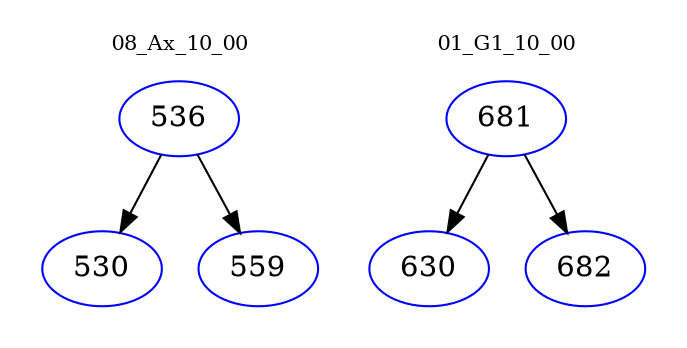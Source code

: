 digraph{
subgraph cluster_0 {
color = white
label = "08_Ax_10_00";
fontsize=10;
T0_536 [label="536", color="blue"]
T0_536 -> T0_530 [color="black"]
T0_530 [label="530", color="blue"]
T0_536 -> T0_559 [color="black"]
T0_559 [label="559", color="blue"]
}
subgraph cluster_1 {
color = white
label = "01_G1_10_00";
fontsize=10;
T1_681 [label="681", color="blue"]
T1_681 -> T1_630 [color="black"]
T1_630 [label="630", color="blue"]
T1_681 -> T1_682 [color="black"]
T1_682 [label="682", color="blue"]
}
}
